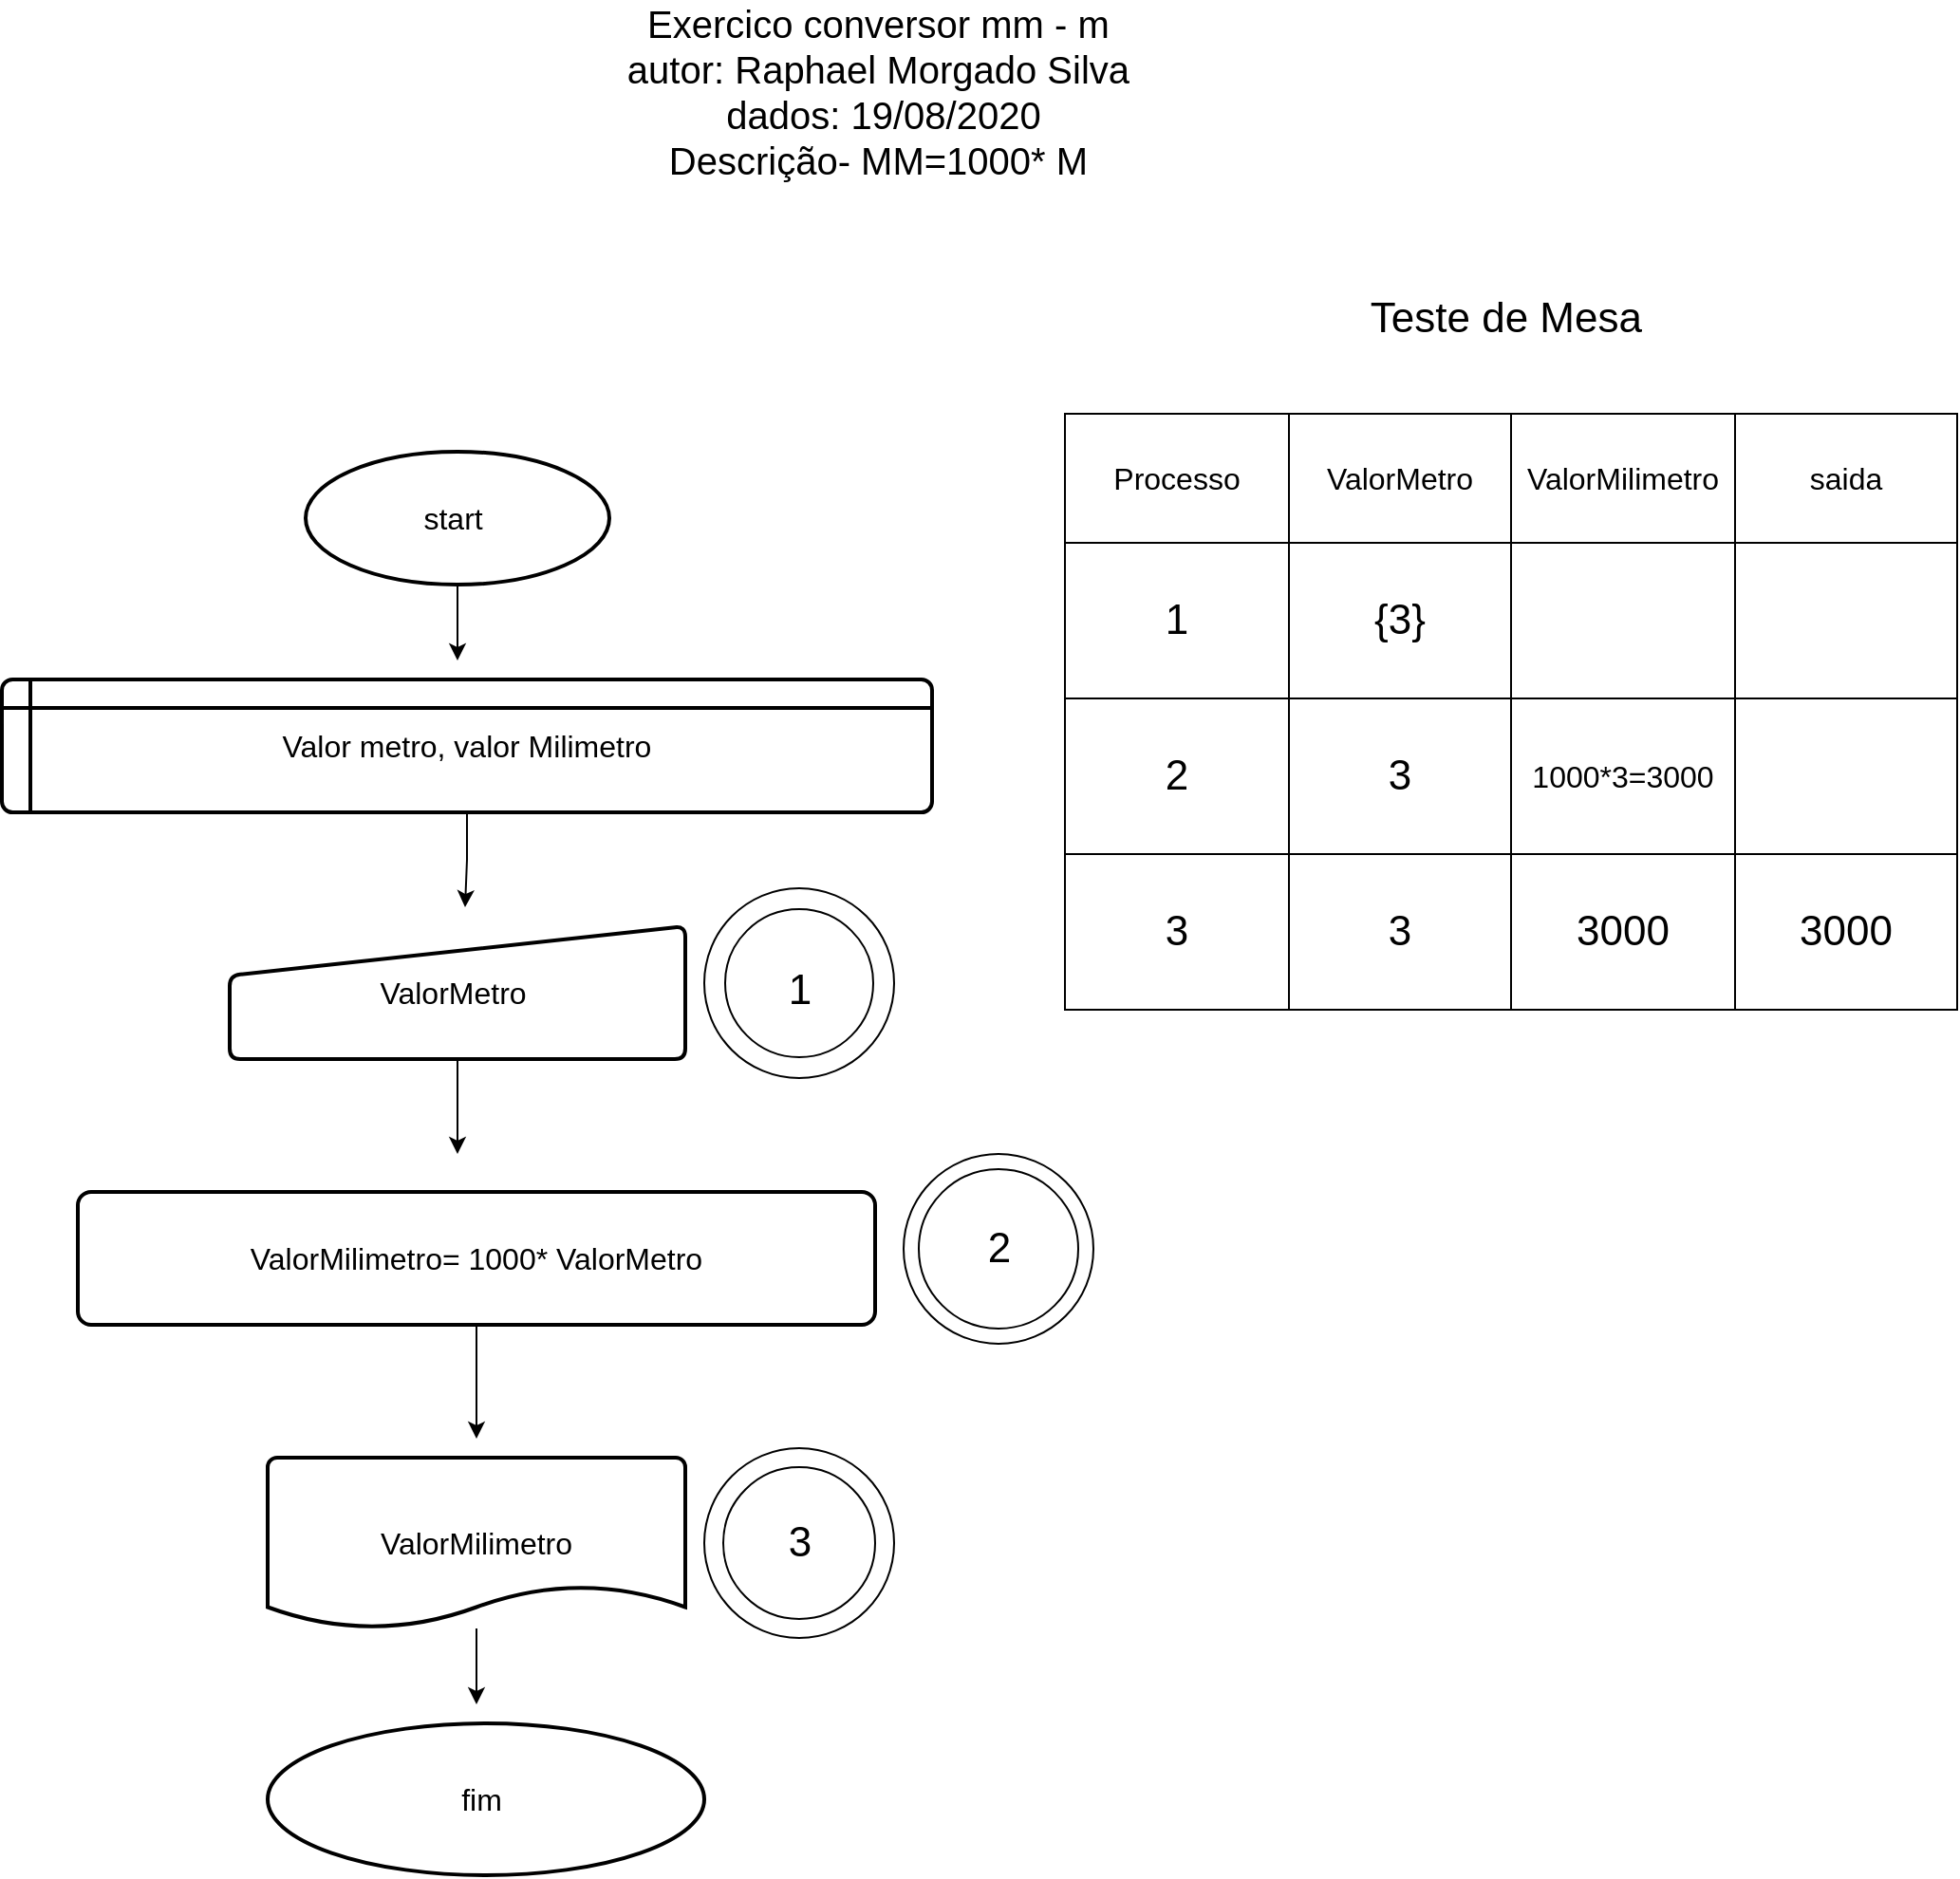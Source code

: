 <mxfile version="13.7.7" type="device"><diagram id="yGjmkFVoj_i4bSApS0-4" name="Page-1"><mxGraphModel dx="1929" dy="565" grid="1" gridSize="10" guides="1" tooltips="1" connect="1" arrows="1" fold="1" page="1" pageScale="1" pageWidth="827" pageHeight="1169" math="0" shadow="0"><root><mxCell id="0"/><mxCell id="1" parent="0"/><mxCell id="KY0fpvKfAVDj1Q_MEpY6-1" value="&lt;font style=&quot;vertical-align: inherit ; font-size: 20px&quot;&gt;&lt;font style=&quot;vertical-align: inherit ; font-size: 20px&quot;&gt;&lt;font style=&quot;vertical-align: inherit ; font-size: 20px&quot;&gt;&lt;font style=&quot;vertical-align: inherit ; font-size: 20px&quot;&gt;Exercico conversor mm - m&amp;nbsp; &lt;/font&gt;&lt;/font&gt;&lt;br&gt;&lt;font style=&quot;vertical-align: inherit ; font-size: 20px&quot;&gt;&lt;font style=&quot;vertical-align: inherit ; font-size: 20px&quot;&gt;autor: Raphael Morgado Silva&amp;nbsp; &lt;/font&gt;&lt;/font&gt;&lt;br&gt;&lt;font style=&quot;vertical-align: inherit ; font-size: 20px&quot;&gt;&lt;font style=&quot;vertical-align: inherit ; font-size: 20px&quot;&gt;dados: 19/08/2020&lt;br&gt;&lt;/font&gt;&lt;/font&gt;Descrição- MM=1000* M&amp;nbsp;&lt;br&gt;&lt;/font&gt;&lt;/font&gt;" style="text;html=1;align=center;verticalAlign=middle;resizable=0;points=[];autosize=1;" vertex="1" parent="1"><mxGeometry x="269" y="15" width="290" height="70" as="geometry"/></mxCell><mxCell id="KY0fpvKfAVDj1Q_MEpY6-6" style="edgeStyle=orthogonalEdgeStyle;rounded=0;orthogonalLoop=1;jettySize=auto;html=1;" edge="1" parent="1" source="KY0fpvKfAVDj1Q_MEpY6-5"><mxGeometry relative="1" as="geometry"><mxPoint x="190" y="350" as="targetPoint"/></mxGeometry></mxCell><mxCell id="KY0fpvKfAVDj1Q_MEpY6-5" value="&lt;font style=&quot;font-size: 16px&quot;&gt;start&amp;nbsp;&lt;/font&gt;" style="strokeWidth=2;html=1;shape=mxgraph.flowchart.start_1;whiteSpace=wrap;" vertex="1" parent="1"><mxGeometry x="110" y="240" width="160" height="70" as="geometry"/></mxCell><mxCell id="KY0fpvKfAVDj1Q_MEpY6-13" style="edgeStyle=orthogonalEdgeStyle;rounded=0;orthogonalLoop=1;jettySize=auto;html=1;" edge="1" parent="1" source="KY0fpvKfAVDj1Q_MEpY6-7"><mxGeometry relative="1" as="geometry"><mxPoint x="194" y="480" as="targetPoint"/></mxGeometry></mxCell><mxCell id="KY0fpvKfAVDj1Q_MEpY6-7" value="&lt;font style=&quot;font-size: 16px&quot;&gt;Valor metro, valor Milimetro&lt;/font&gt;" style="shape=internalStorage;whiteSpace=wrap;html=1;dx=15;dy=15;rounded=1;arcSize=8;strokeWidth=2;" vertex="1" parent="1"><mxGeometry x="-50" y="360" width="490" height="70" as="geometry"/></mxCell><mxCell id="KY0fpvKfAVDj1Q_MEpY6-14" style="edgeStyle=orthogonalEdgeStyle;rounded=0;orthogonalLoop=1;jettySize=auto;html=1;" edge="1" parent="1" source="KY0fpvKfAVDj1Q_MEpY6-8"><mxGeometry relative="1" as="geometry"><mxPoint x="190" y="610" as="targetPoint"/></mxGeometry></mxCell><mxCell id="KY0fpvKfAVDj1Q_MEpY6-8" value="&lt;font style=&quot;font-size: 16px&quot;&gt;ValorMetro&amp;nbsp;&lt;/font&gt;" style="html=1;strokeWidth=2;shape=manualInput;whiteSpace=wrap;rounded=1;size=26;arcSize=11;" vertex="1" parent="1"><mxGeometry x="70" y="490" width="240" height="70" as="geometry"/></mxCell><mxCell id="KY0fpvKfAVDj1Q_MEpY6-15" style="edgeStyle=orthogonalEdgeStyle;rounded=0;orthogonalLoop=1;jettySize=auto;html=1;" edge="1" parent="1" source="KY0fpvKfAVDj1Q_MEpY6-9"><mxGeometry relative="1" as="geometry"><mxPoint x="200" y="760" as="targetPoint"/></mxGeometry></mxCell><mxCell id="KY0fpvKfAVDj1Q_MEpY6-9" value="&lt;font style=&quot;font-size: 16px&quot;&gt;ValorMilimetro= 1000* ValorMetro&lt;/font&gt;" style="rounded=1;whiteSpace=wrap;html=1;absoluteArcSize=1;arcSize=14;strokeWidth=2;" vertex="1" parent="1"><mxGeometry x="-10" y="630" width="420" height="70" as="geometry"/></mxCell><mxCell id="KY0fpvKfAVDj1Q_MEpY6-16" style="edgeStyle=orthogonalEdgeStyle;rounded=0;orthogonalLoop=1;jettySize=auto;html=1;" edge="1" parent="1" source="KY0fpvKfAVDj1Q_MEpY6-10"><mxGeometry relative="1" as="geometry"><mxPoint x="200" y="900" as="targetPoint"/></mxGeometry></mxCell><mxCell id="KY0fpvKfAVDj1Q_MEpY6-10" value="&lt;font style=&quot;font-size: 16px&quot;&gt;ValorMilimetro&lt;/font&gt;" style="strokeWidth=2;html=1;shape=mxgraph.flowchart.document2;whiteSpace=wrap;size=0.25;" vertex="1" parent="1"><mxGeometry x="90" y="770" width="220" height="90" as="geometry"/></mxCell><mxCell id="KY0fpvKfAVDj1Q_MEpY6-17" value="" style="shape=table;html=1;whiteSpace=wrap;startSize=0;container=1;collapsible=0;childLayout=tableLayout;" vertex="1" parent="1"><mxGeometry x="510" y="220" width="470" height="314" as="geometry"/></mxCell><mxCell id="KY0fpvKfAVDj1Q_MEpY6-18" value="" style="shape=partialRectangle;html=1;whiteSpace=wrap;collapsible=0;dropTarget=0;pointerEvents=0;fillColor=none;top=0;left=0;bottom=0;right=0;points=[[0,0.5],[1,0.5]];portConstraint=eastwest;" vertex="1" parent="KY0fpvKfAVDj1Q_MEpY6-17"><mxGeometry width="470" height="68" as="geometry"/></mxCell><mxCell id="KY0fpvKfAVDj1Q_MEpY6-19" value="&lt;font style=&quot;font-size: 16px&quot;&gt;Processo&lt;/font&gt;" style="shape=partialRectangle;html=1;whiteSpace=wrap;connectable=0;overflow=hidden;fillColor=none;top=0;left=0;bottom=0;right=0;" vertex="1" parent="KY0fpvKfAVDj1Q_MEpY6-18"><mxGeometry width="118" height="68" as="geometry"/></mxCell><mxCell id="KY0fpvKfAVDj1Q_MEpY6-20" value="&lt;font style=&quot;font-size: 16px&quot;&gt;ValorMetro&lt;/font&gt;" style="shape=partialRectangle;html=1;whiteSpace=wrap;connectable=0;overflow=hidden;fillColor=none;top=0;left=0;bottom=0;right=0;" vertex="1" parent="KY0fpvKfAVDj1Q_MEpY6-18"><mxGeometry x="118" width="117" height="68" as="geometry"/></mxCell><mxCell id="KY0fpvKfAVDj1Q_MEpY6-21" value="&lt;font style=&quot;font-size: 16px&quot;&gt;ValorMilimetro&lt;/font&gt;" style="shape=partialRectangle;html=1;whiteSpace=wrap;connectable=0;overflow=hidden;fillColor=none;top=0;left=0;bottom=0;right=0;" vertex="1" parent="KY0fpvKfAVDj1Q_MEpY6-18"><mxGeometry x="235" width="118" height="68" as="geometry"/></mxCell><mxCell id="KY0fpvKfAVDj1Q_MEpY6-22" value="&lt;font style=&quot;font-size: 16px&quot;&gt;saida&lt;/font&gt;" style="shape=partialRectangle;html=1;whiteSpace=wrap;connectable=0;overflow=hidden;fillColor=none;top=0;left=0;bottom=0;right=0;" vertex="1" parent="KY0fpvKfAVDj1Q_MEpY6-18"><mxGeometry x="353" width="117" height="68" as="geometry"/></mxCell><mxCell id="KY0fpvKfAVDj1Q_MEpY6-23" value="" style="shape=partialRectangle;html=1;whiteSpace=wrap;collapsible=0;dropTarget=0;pointerEvents=0;fillColor=none;top=0;left=0;bottom=0;right=0;points=[[0,0.5],[1,0.5]];portConstraint=eastwest;" vertex="1" parent="KY0fpvKfAVDj1Q_MEpY6-17"><mxGeometry y="68" width="470" height="82" as="geometry"/></mxCell><mxCell id="KY0fpvKfAVDj1Q_MEpY6-24" value="&lt;font style=&quot;font-size: 22px&quot;&gt;1&lt;/font&gt;" style="shape=partialRectangle;html=1;whiteSpace=wrap;connectable=0;overflow=hidden;fillColor=none;top=0;left=0;bottom=0;right=0;" vertex="1" parent="KY0fpvKfAVDj1Q_MEpY6-23"><mxGeometry width="118" height="82" as="geometry"/></mxCell><mxCell id="KY0fpvKfAVDj1Q_MEpY6-25" value="&lt;font style=&quot;font-size: 22px&quot;&gt;{&lt;font style=&quot;font-size: 22px&quot;&gt;3&lt;/font&gt;&lt;font style=&quot;font-size: 22px&quot;&gt;}&lt;/font&gt;&lt;/font&gt;" style="shape=partialRectangle;html=1;whiteSpace=wrap;connectable=0;overflow=hidden;fillColor=none;top=0;left=0;bottom=0;right=0;" vertex="1" parent="KY0fpvKfAVDj1Q_MEpY6-23"><mxGeometry x="118" width="117" height="82" as="geometry"/></mxCell><mxCell id="KY0fpvKfAVDj1Q_MEpY6-26" value="" style="shape=partialRectangle;html=1;whiteSpace=wrap;connectable=0;overflow=hidden;fillColor=none;top=0;left=0;bottom=0;right=0;" vertex="1" parent="KY0fpvKfAVDj1Q_MEpY6-23"><mxGeometry x="235" width="118" height="82" as="geometry"/></mxCell><mxCell id="KY0fpvKfAVDj1Q_MEpY6-27" value="" style="shape=partialRectangle;html=1;whiteSpace=wrap;connectable=0;overflow=hidden;fillColor=none;top=0;left=0;bottom=0;right=0;" vertex="1" parent="KY0fpvKfAVDj1Q_MEpY6-23"><mxGeometry x="353" width="117" height="82" as="geometry"/></mxCell><mxCell id="KY0fpvKfAVDj1Q_MEpY6-31" style="shape=partialRectangle;html=1;whiteSpace=wrap;collapsible=0;dropTarget=0;pointerEvents=0;fillColor=none;top=0;left=0;bottom=0;right=0;points=[[0,0.5],[1,0.5]];portConstraint=eastwest;" vertex="1" parent="KY0fpvKfAVDj1Q_MEpY6-17"><mxGeometry y="150" width="470" height="82" as="geometry"/></mxCell><mxCell id="KY0fpvKfAVDj1Q_MEpY6-32" value="&lt;font style=&quot;font-size: 22px&quot;&gt;2&lt;/font&gt;" style="shape=partialRectangle;html=1;whiteSpace=wrap;connectable=0;overflow=hidden;fillColor=none;top=0;left=0;bottom=0;right=0;" vertex="1" parent="KY0fpvKfAVDj1Q_MEpY6-31"><mxGeometry width="118" height="82" as="geometry"/></mxCell><mxCell id="KY0fpvKfAVDj1Q_MEpY6-33" value="&lt;font style=&quot;font-size: 22px&quot;&gt;3&lt;/font&gt;" style="shape=partialRectangle;html=1;whiteSpace=wrap;connectable=0;overflow=hidden;fillColor=none;top=0;left=0;bottom=0;right=0;" vertex="1" parent="KY0fpvKfAVDj1Q_MEpY6-31"><mxGeometry x="118" width="117" height="82" as="geometry"/></mxCell><mxCell id="KY0fpvKfAVDj1Q_MEpY6-34" value="&lt;font style=&quot;font-size: 16px&quot;&gt;1000*3=3000&lt;/font&gt;" style="shape=partialRectangle;html=1;whiteSpace=wrap;connectable=0;overflow=hidden;fillColor=none;top=0;left=0;bottom=0;right=0;" vertex="1" parent="KY0fpvKfAVDj1Q_MEpY6-31"><mxGeometry x="235" width="118" height="82" as="geometry"/></mxCell><mxCell id="KY0fpvKfAVDj1Q_MEpY6-35" style="shape=partialRectangle;html=1;whiteSpace=wrap;connectable=0;overflow=hidden;fillColor=none;top=0;left=0;bottom=0;right=0;" vertex="1" parent="KY0fpvKfAVDj1Q_MEpY6-31"><mxGeometry x="353" width="117" height="82" as="geometry"/></mxCell><mxCell id="KY0fpvKfAVDj1Q_MEpY6-36" style="shape=partialRectangle;html=1;whiteSpace=wrap;collapsible=0;dropTarget=0;pointerEvents=0;fillColor=none;top=0;left=0;bottom=0;right=0;points=[[0,0.5],[1,0.5]];portConstraint=eastwest;" vertex="1" parent="KY0fpvKfAVDj1Q_MEpY6-17"><mxGeometry y="232" width="470" height="82" as="geometry"/></mxCell><mxCell id="KY0fpvKfAVDj1Q_MEpY6-37" value="&lt;font style=&quot;font-size: 22px&quot;&gt;3&lt;/font&gt;" style="shape=partialRectangle;html=1;whiteSpace=wrap;connectable=0;overflow=hidden;fillColor=none;top=0;left=0;bottom=0;right=0;" vertex="1" parent="KY0fpvKfAVDj1Q_MEpY6-36"><mxGeometry width="118" height="82" as="geometry"/></mxCell><mxCell id="KY0fpvKfAVDj1Q_MEpY6-38" value="&lt;font style=&quot;font-size: 22px&quot;&gt;3&lt;/font&gt;" style="shape=partialRectangle;html=1;whiteSpace=wrap;connectable=0;overflow=hidden;fillColor=none;top=0;left=0;bottom=0;right=0;" vertex="1" parent="KY0fpvKfAVDj1Q_MEpY6-36"><mxGeometry x="118" width="117" height="82" as="geometry"/></mxCell><mxCell id="KY0fpvKfAVDj1Q_MEpY6-39" value="&lt;font style=&quot;font-size: 22px&quot;&gt;3000&lt;/font&gt;" style="shape=partialRectangle;html=1;whiteSpace=wrap;connectable=0;overflow=hidden;fillColor=none;top=0;left=0;bottom=0;right=0;" vertex="1" parent="KY0fpvKfAVDj1Q_MEpY6-36"><mxGeometry x="235" width="118" height="82" as="geometry"/></mxCell><mxCell id="KY0fpvKfAVDj1Q_MEpY6-40" value="&lt;font style=&quot;font-size: 22px&quot;&gt;3000&lt;/font&gt;" style="shape=partialRectangle;html=1;whiteSpace=wrap;connectable=0;overflow=hidden;fillColor=none;top=0;left=0;bottom=0;right=0;" vertex="1" parent="KY0fpvKfAVDj1Q_MEpY6-36"><mxGeometry x="353" width="117" height="82" as="geometry"/></mxCell><mxCell id="KY0fpvKfAVDj1Q_MEpY6-11" value="&lt;font style=&quot;font-size: 16px&quot;&gt;fim&amp;nbsp;&lt;/font&gt;" style="strokeWidth=2;html=1;shape=mxgraph.flowchart.start_1;whiteSpace=wrap;" vertex="1" parent="1"><mxGeometry x="90" y="910" width="230" height="80" as="geometry"/></mxCell><mxCell id="KY0fpvKfAVDj1Q_MEpY6-28" value="&lt;font style=&quot;font-size: 22px&quot;&gt;1&lt;/font&gt;" style="text;html=1;align=center;verticalAlign=middle;resizable=0;points=[];autosize=1;" vertex="1" parent="1"><mxGeometry x="355" y="514" width="30" height="20" as="geometry"/></mxCell><mxCell id="KY0fpvKfAVDj1Q_MEpY6-29" value="&lt;font style=&quot;font-size: 22px&quot;&gt;2&lt;/font&gt;" style="text;html=1;align=center;verticalAlign=middle;resizable=0;points=[];autosize=1;" vertex="1" parent="1"><mxGeometry x="460" y="650" width="30" height="20" as="geometry"/></mxCell><mxCell id="KY0fpvKfAVDj1Q_MEpY6-30" value="&lt;font style=&quot;font-size: 22px&quot;&gt;3&lt;/font&gt;" style="text;html=1;align=center;verticalAlign=middle;resizable=0;points=[];autosize=1;" vertex="1" parent="1"><mxGeometry x="355" y="805" width="30" height="20" as="geometry"/></mxCell><mxCell id="KY0fpvKfAVDj1Q_MEpY6-41" value="&lt;font style=&quot;font-size: 22px&quot;&gt;Teste de Mesa&amp;nbsp;&lt;/font&gt;" style="text;html=1;align=center;verticalAlign=middle;resizable=0;points=[];autosize=1;" vertex="1" parent="1"><mxGeometry x="665" y="160" width="160" height="20" as="geometry"/></mxCell><mxCell id="KY0fpvKfAVDj1Q_MEpY6-42" value="" style="verticalLabelPosition=bottom;verticalAlign=top;html=1;shape=mxgraph.basic.donut;dx=11;" vertex="1" parent="1"><mxGeometry x="320" y="470" width="100" height="100" as="geometry"/></mxCell><mxCell id="KY0fpvKfAVDj1Q_MEpY6-47" value="" style="verticalLabelPosition=bottom;verticalAlign=top;html=1;shape=mxgraph.basic.donut;dx=8;" vertex="1" parent="1"><mxGeometry x="425" y="610" width="100" height="100" as="geometry"/></mxCell><mxCell id="KY0fpvKfAVDj1Q_MEpY6-50" value="" style="verticalLabelPosition=bottom;verticalAlign=top;html=1;shape=mxgraph.basic.donut;dx=10;" vertex="1" parent="1"><mxGeometry x="320" y="765" width="100" height="100" as="geometry"/></mxCell></root></mxGraphModel></diagram></mxfile>